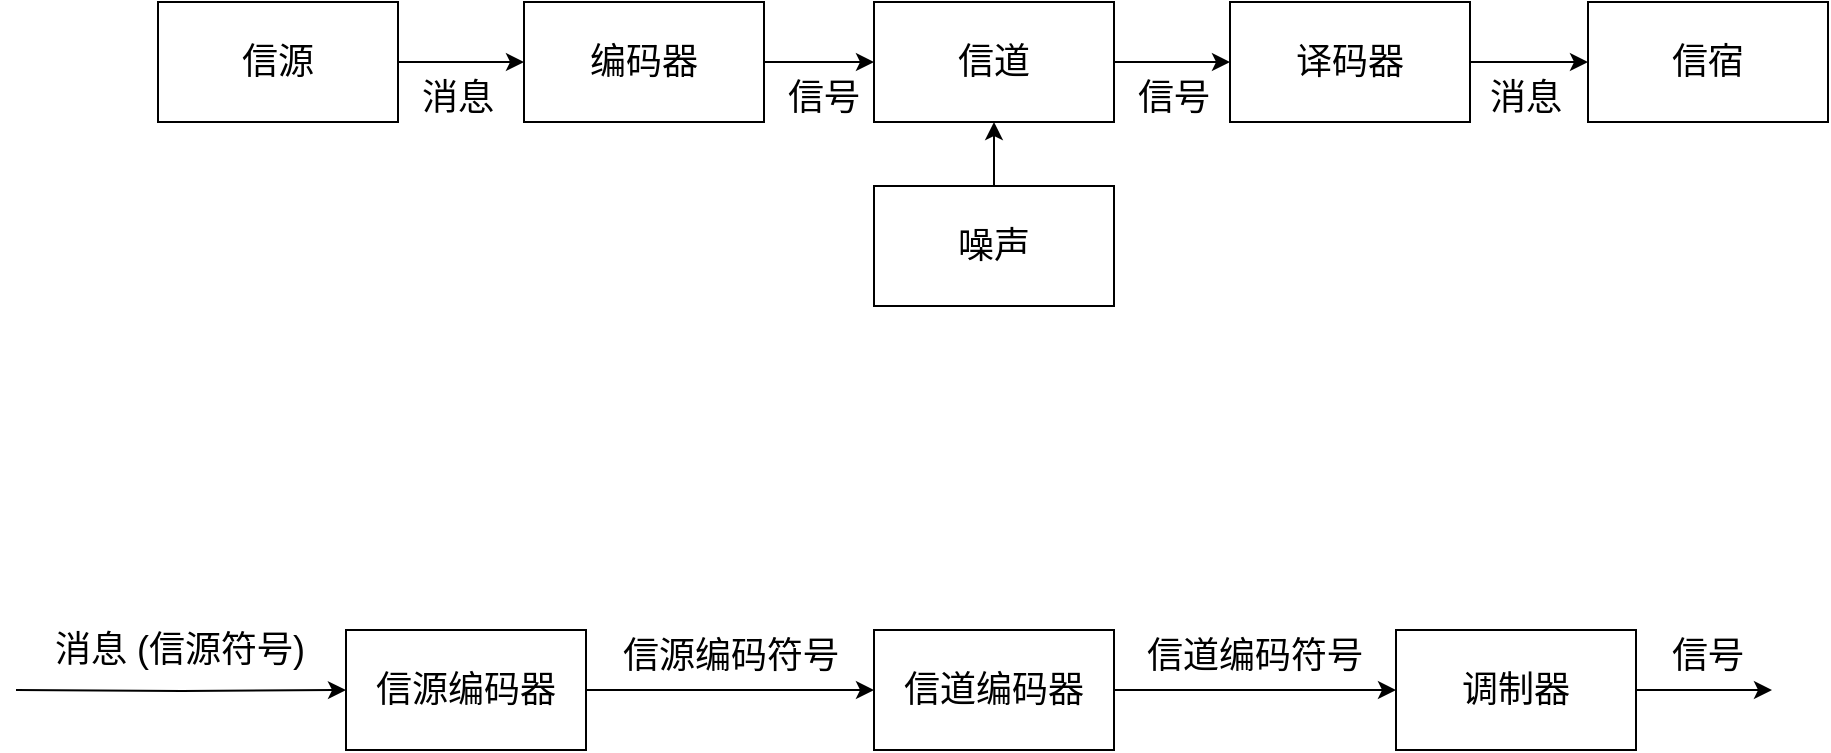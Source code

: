 <mxfile version="15.8.7" type="device"><diagram id="5t9SnprqZzsbW09rNFK4" name="第 1 页"><mxGraphModel dx="1018" dy="678" grid="0" gridSize="10" guides="1" tooltips="1" connect="1" arrows="1" fold="1" page="0" pageScale="1" pageWidth="827" pageHeight="1169" math="0" shadow="0"><root><mxCell id="0"/><mxCell id="1" parent="0"/><mxCell id="3ypJ0z_YdXHRkYYhWPjO-6" style="edgeStyle=orthogonalEdgeStyle;rounded=0;orthogonalLoop=1;jettySize=auto;html=1;entryX=0;entryY=0.5;entryDx=0;entryDy=0;fontSize=18;" parent="1" source="3ypJ0z_YdXHRkYYhWPjO-1" target="3ypJ0z_YdXHRkYYhWPjO-2" edge="1"><mxGeometry relative="1" as="geometry"/></mxCell><mxCell id="3ypJ0z_YdXHRkYYhWPjO-1" value="&lt;font style=&quot;font-size: 18px&quot;&gt;信源&lt;/font&gt;" style="rounded=0;whiteSpace=wrap;html=1;" parent="1" vertex="1"><mxGeometry x="104" y="326" width="120" height="60" as="geometry"/></mxCell><mxCell id="3ypJ0z_YdXHRkYYhWPjO-7" style="edgeStyle=orthogonalEdgeStyle;rounded=0;orthogonalLoop=1;jettySize=auto;html=1;fontSize=18;" parent="1" source="3ypJ0z_YdXHRkYYhWPjO-2" target="3ypJ0z_YdXHRkYYhWPjO-3" edge="1"><mxGeometry relative="1" as="geometry"/></mxCell><mxCell id="3ypJ0z_YdXHRkYYhWPjO-2" value="&lt;font style=&quot;font-size: 18px&quot;&gt;编码器&lt;/font&gt;" style="rounded=0;whiteSpace=wrap;html=1;" parent="1" vertex="1"><mxGeometry x="287" y="326" width="120" height="60" as="geometry"/></mxCell><mxCell id="3ypJ0z_YdXHRkYYhWPjO-8" style="edgeStyle=orthogonalEdgeStyle;rounded=0;orthogonalLoop=1;jettySize=auto;html=1;fontSize=18;" parent="1" source="3ypJ0z_YdXHRkYYhWPjO-3" target="3ypJ0z_YdXHRkYYhWPjO-4" edge="1"><mxGeometry relative="1" as="geometry"/></mxCell><mxCell id="3ypJ0z_YdXHRkYYhWPjO-3" value="&lt;font style=&quot;font-size: 18px&quot;&gt;信道&lt;/font&gt;" style="rounded=0;whiteSpace=wrap;html=1;" parent="1" vertex="1"><mxGeometry x="462" y="326" width="120" height="60" as="geometry"/></mxCell><mxCell id="3ypJ0z_YdXHRkYYhWPjO-9" style="edgeStyle=orthogonalEdgeStyle;rounded=0;orthogonalLoop=1;jettySize=auto;html=1;fontSize=18;" parent="1" source="3ypJ0z_YdXHRkYYhWPjO-4" target="3ypJ0z_YdXHRkYYhWPjO-5" edge="1"><mxGeometry relative="1" as="geometry"/></mxCell><mxCell id="3ypJ0z_YdXHRkYYhWPjO-4" value="&lt;font style=&quot;font-size: 18px&quot;&gt;译码器&lt;/font&gt;" style="rounded=0;whiteSpace=wrap;html=1;" parent="1" vertex="1"><mxGeometry x="640" y="326" width="120" height="60" as="geometry"/></mxCell><mxCell id="3ypJ0z_YdXHRkYYhWPjO-5" value="&lt;font style=&quot;font-size: 18px&quot;&gt;信宿&lt;/font&gt;" style="rounded=0;whiteSpace=wrap;html=1;" parent="1" vertex="1"><mxGeometry x="819" y="326" width="120" height="60" as="geometry"/></mxCell><mxCell id="3ypJ0z_YdXHRkYYhWPjO-10" value="消息" style="text;html=1;strokeColor=none;fillColor=none;align=center;verticalAlign=middle;whiteSpace=wrap;rounded=0;fontSize=18;" parent="1" vertex="1"><mxGeometry x="224" y="359" width="60" height="30" as="geometry"/></mxCell><mxCell id="3ypJ0z_YdXHRkYYhWPjO-11" style="edgeStyle=orthogonalEdgeStyle;rounded=0;orthogonalLoop=1;jettySize=auto;html=1;exitX=0.5;exitY=1;exitDx=0;exitDy=0;fontSize=18;" parent="1" source="3ypJ0z_YdXHRkYYhWPjO-10" target="3ypJ0z_YdXHRkYYhWPjO-10" edge="1"><mxGeometry relative="1" as="geometry"/></mxCell><mxCell id="3ypJ0z_YdXHRkYYhWPjO-12" value="消息" style="text;html=1;strokeColor=none;fillColor=none;align=center;verticalAlign=middle;whiteSpace=wrap;rounded=0;fontSize=18;" parent="1" vertex="1"><mxGeometry x="758" y="359" width="60" height="30" as="geometry"/></mxCell><mxCell id="3ypJ0z_YdXHRkYYhWPjO-13" value="信号" style="text;html=1;strokeColor=none;fillColor=none;align=center;verticalAlign=middle;whiteSpace=wrap;rounded=0;fontSize=18;" parent="1" vertex="1"><mxGeometry x="582" y="359" width="60" height="30" as="geometry"/></mxCell><mxCell id="3ypJ0z_YdXHRkYYhWPjO-14" value="信号" style="text;html=1;strokeColor=none;fillColor=none;align=center;verticalAlign=middle;whiteSpace=wrap;rounded=0;fontSize=18;" parent="1" vertex="1"><mxGeometry x="407" y="359" width="60" height="30" as="geometry"/></mxCell><mxCell id="3ypJ0z_YdXHRkYYhWPjO-16" style="edgeStyle=orthogonalEdgeStyle;rounded=0;orthogonalLoop=1;jettySize=auto;html=1;fontSize=18;" parent="1" source="3ypJ0z_YdXHRkYYhWPjO-15" target="3ypJ0z_YdXHRkYYhWPjO-3" edge="1"><mxGeometry relative="1" as="geometry"/></mxCell><mxCell id="3ypJ0z_YdXHRkYYhWPjO-15" value="噪声" style="rounded=0;whiteSpace=wrap;html=1;fontSize=18;" parent="1" vertex="1"><mxGeometry x="462" y="418" width="120" height="60" as="geometry"/></mxCell><mxCell id="DgKxsymnBhJf2dnldCFX-4" style="edgeStyle=orthogonalEdgeStyle;rounded=0;orthogonalLoop=1;jettySize=auto;html=1;entryX=0;entryY=0.5;entryDx=0;entryDy=0;" parent="1" target="DgKxsymnBhJf2dnldCFX-1" edge="1"><mxGeometry relative="1" as="geometry"><mxPoint x="127" y="670" as="targetPoint"/><mxPoint x="33" y="670" as="sourcePoint"/></mxGeometry></mxCell><mxCell id="DgKxsymnBhJf2dnldCFX-6" style="edgeStyle=orthogonalEdgeStyle;rounded=0;orthogonalLoop=1;jettySize=auto;html=1;" parent="1" source="DgKxsymnBhJf2dnldCFX-1" target="DgKxsymnBhJf2dnldCFX-2" edge="1"><mxGeometry relative="1" as="geometry"/></mxCell><mxCell id="DgKxsymnBhJf2dnldCFX-1" value="&lt;span style=&quot;font-size: 18px&quot;&gt;信源编码器&lt;/span&gt;" style="rounded=0;whiteSpace=wrap;html=1;" parent="1" vertex="1"><mxGeometry x="198" y="640" width="120" height="60" as="geometry"/></mxCell><mxCell id="DgKxsymnBhJf2dnldCFX-10" style="edgeStyle=orthogonalEdgeStyle;rounded=0;orthogonalLoop=1;jettySize=auto;html=1;" parent="1" source="DgKxsymnBhJf2dnldCFX-2" target="DgKxsymnBhJf2dnldCFX-9" edge="1"><mxGeometry relative="1" as="geometry"/></mxCell><mxCell id="DgKxsymnBhJf2dnldCFX-2" value="&lt;span style=&quot;font-size: 18px&quot;&gt;信道编码器&lt;/span&gt;" style="rounded=0;whiteSpace=wrap;html=1;" parent="1" vertex="1"><mxGeometry x="462" y="640" width="120" height="60" as="geometry"/></mxCell><mxCell id="DgKxsymnBhJf2dnldCFX-5" value="消息 (信源符号)" style="text;html=1;strokeColor=none;fillColor=none;align=center;verticalAlign=middle;whiteSpace=wrap;rounded=0;fontSize=18;" parent="1" vertex="1"><mxGeometry x="51" y="635" width="128" height="30" as="geometry"/></mxCell><mxCell id="DgKxsymnBhJf2dnldCFX-7" value="信源编码符号" style="text;html=1;strokeColor=none;fillColor=none;align=center;verticalAlign=middle;whiteSpace=wrap;rounded=0;fontSize=18;" parent="1" vertex="1"><mxGeometry x="332" y="638" width="117" height="30" as="geometry"/></mxCell><mxCell id="DgKxsymnBhJf2dnldCFX-12" style="edgeStyle=orthogonalEdgeStyle;rounded=0;orthogonalLoop=1;jettySize=auto;html=1;" parent="1" source="DgKxsymnBhJf2dnldCFX-9" edge="1"><mxGeometry relative="1" as="geometry"><mxPoint x="911" y="670" as="targetPoint"/></mxGeometry></mxCell><mxCell id="DgKxsymnBhJf2dnldCFX-9" value="&lt;span style=&quot;font-size: 18px&quot;&gt;调制器&lt;/span&gt;" style="rounded=0;whiteSpace=wrap;html=1;" parent="1" vertex="1"><mxGeometry x="723" y="640" width="120" height="60" as="geometry"/></mxCell><mxCell id="DgKxsymnBhJf2dnldCFX-11" value="信道编码符号" style="text;html=1;strokeColor=none;fillColor=none;align=center;verticalAlign=middle;whiteSpace=wrap;rounded=0;fontSize=18;" parent="1" vertex="1"><mxGeometry x="594" y="638" width="117" height="30" as="geometry"/></mxCell><mxCell id="DgKxsymnBhJf2dnldCFX-13" value="信号" style="text;html=1;strokeColor=none;fillColor=none;align=center;verticalAlign=middle;whiteSpace=wrap;rounded=0;fontSize=18;" parent="1" vertex="1"><mxGeometry x="852" y="638" width="54" height="30" as="geometry"/></mxCell></root></mxGraphModel></diagram></mxfile>